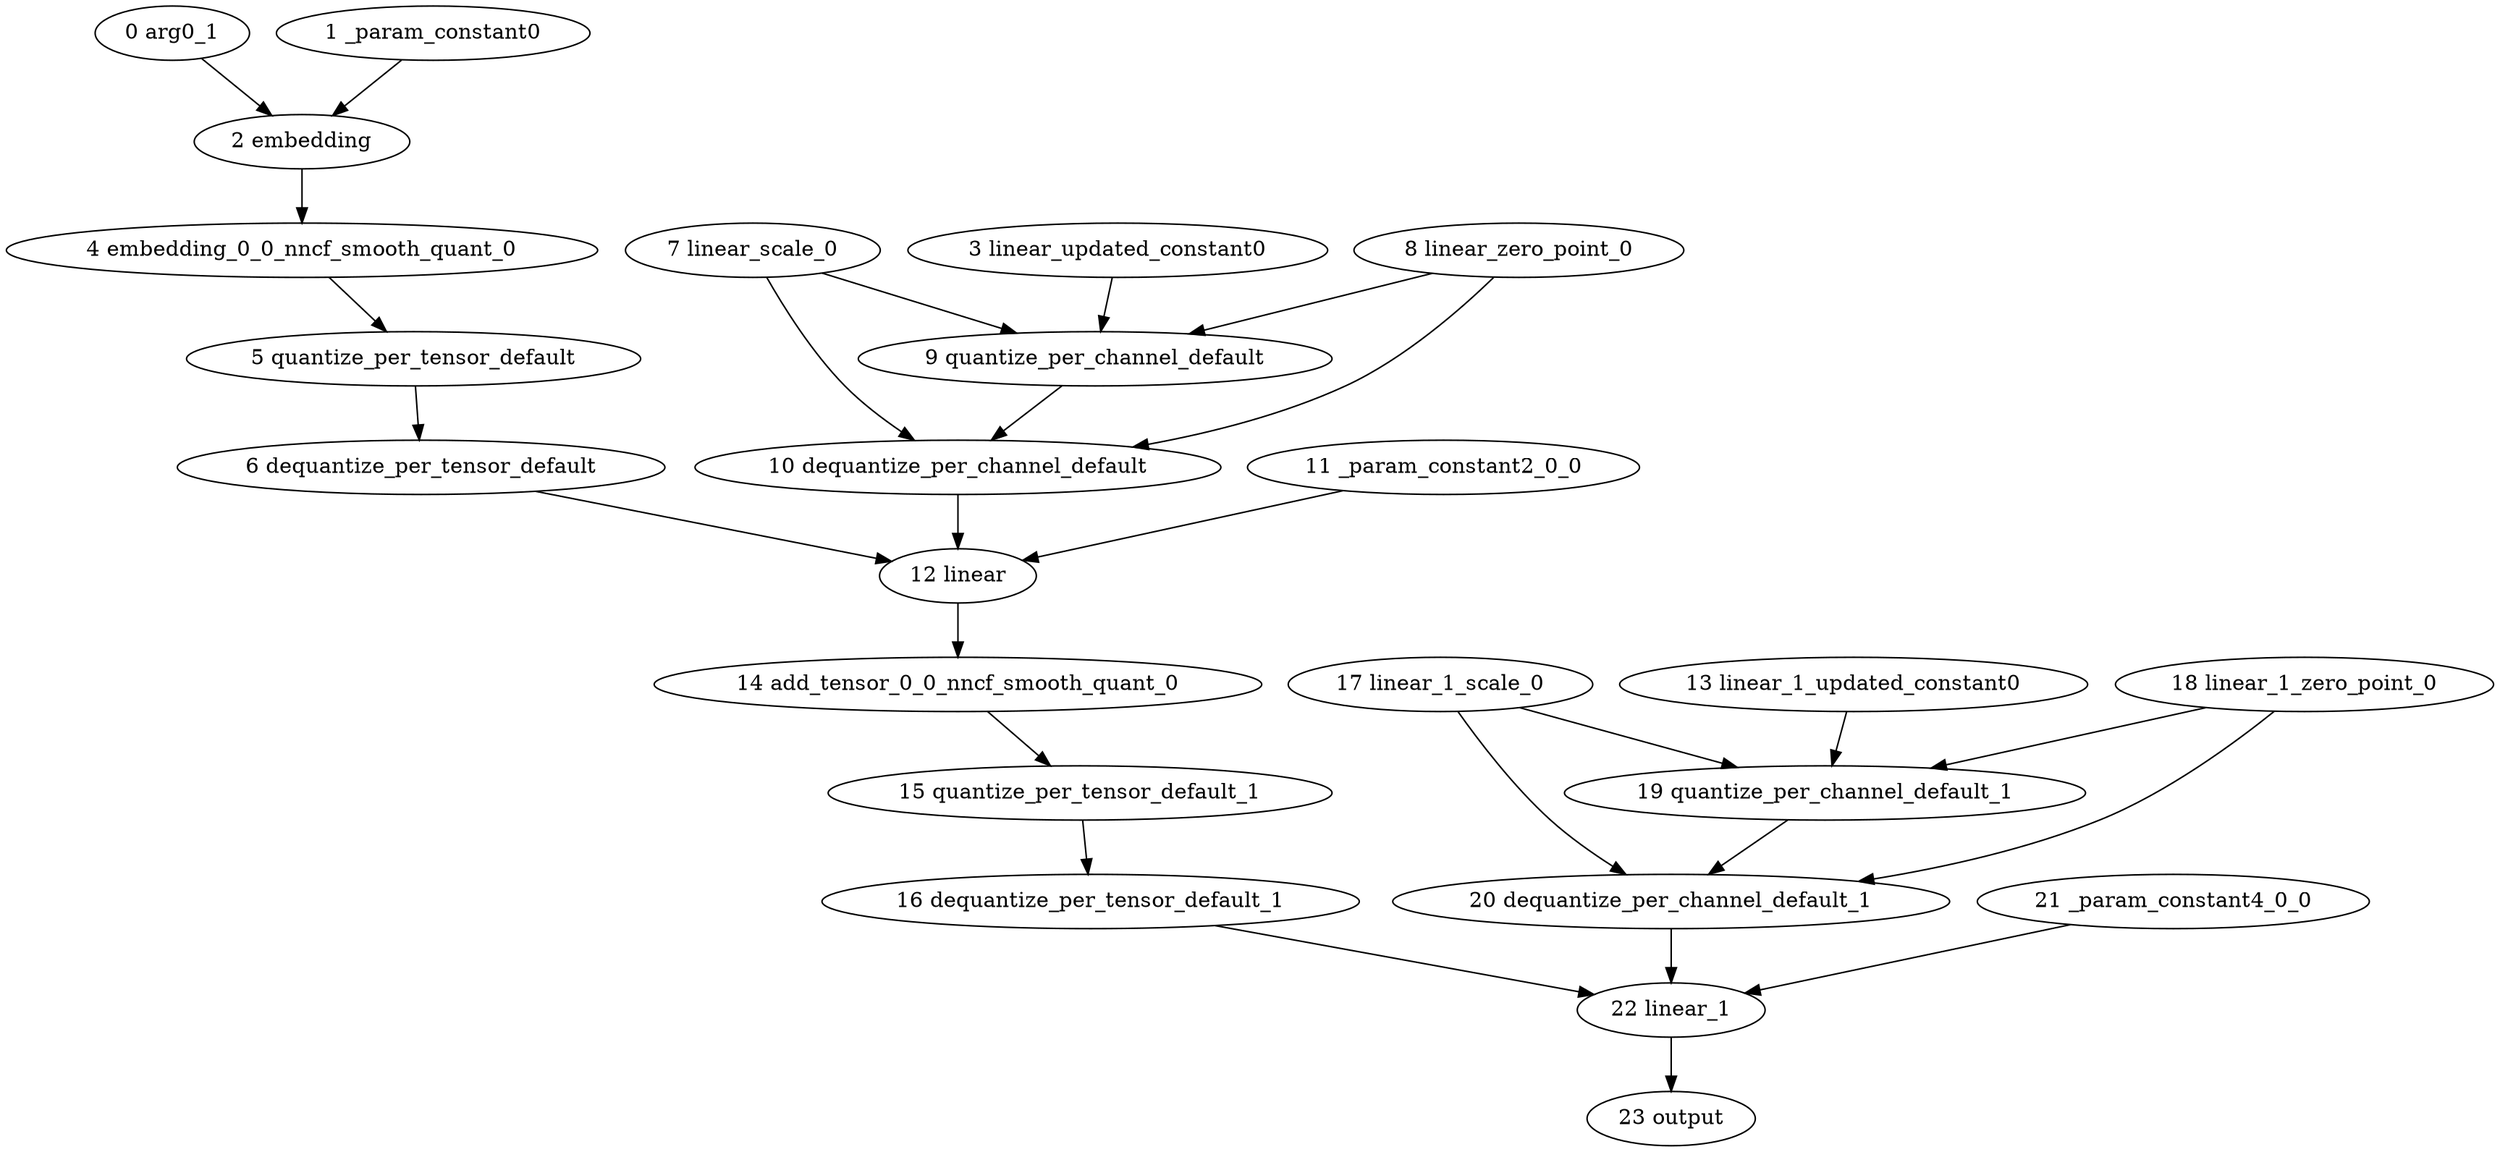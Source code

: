 strict digraph  {
"0 arg0_1" [id=0, type=input];
"1 _param_constant0" [id=1, type=get_attr];
"2 embedding" [id=2, type=embedding];
"3 linear_updated_constant0" [id=3, type=get_attr];
"4 embedding_0_0_nncf_smooth_quant_0" [id=4, type=call_module];
"5 quantize_per_tensor_default" [id=5, type=quantize_per_tensor];
"6 dequantize_per_tensor_default" [id=6, type=dequantize_per_tensor];
"7 linear_scale_0" [id=7, type=get_attr];
"8 linear_zero_point_0" [id=8, type=get_attr];
"9 quantize_per_channel_default" [id=9, type=quantize_per_channel];
"10 dequantize_per_channel_default" [id=10, type=dequantize_per_channel];
"11 _param_constant2_0_0" [id=11, type=get_attr];
"12 linear" [id=12, type=linear];
"13 linear_1_updated_constant0" [id=13, type=get_attr];
"14 add_tensor_0_0_nncf_smooth_quant_0" [id=14, type=call_module];
"15 quantize_per_tensor_default_1" [id=15, type=quantize_per_tensor];
"16 dequantize_per_tensor_default_1" [id=16, type=dequantize_per_tensor];
"17 linear_1_scale_0" [id=17, type=get_attr];
"18 linear_1_zero_point_0" [id=18, type=get_attr];
"19 quantize_per_channel_default_1" [id=19, type=quantize_per_channel];
"20 dequantize_per_channel_default_1" [id=20, type=dequantize_per_channel];
"21 _param_constant4_0_0" [id=21, type=get_attr];
"22 linear_1" [id=22, type=linear];
"23 output" [id=23, type=output];
"0 arg0_1" -> "2 embedding";
"1 _param_constant0" -> "2 embedding";
"2 embedding" -> "4 embedding_0_0_nncf_smooth_quant_0";
"3 linear_updated_constant0" -> "9 quantize_per_channel_default";
"4 embedding_0_0_nncf_smooth_quant_0" -> "5 quantize_per_tensor_default";
"5 quantize_per_tensor_default" -> "6 dequantize_per_tensor_default";
"6 dequantize_per_tensor_default" -> "12 linear";
"7 linear_scale_0" -> "9 quantize_per_channel_default";
"7 linear_scale_0" -> "10 dequantize_per_channel_default";
"8 linear_zero_point_0" -> "9 quantize_per_channel_default";
"8 linear_zero_point_0" -> "10 dequantize_per_channel_default";
"9 quantize_per_channel_default" -> "10 dequantize_per_channel_default";
"10 dequantize_per_channel_default" -> "12 linear";
"11 _param_constant2_0_0" -> "12 linear";
"12 linear" -> "14 add_tensor_0_0_nncf_smooth_quant_0";
"13 linear_1_updated_constant0" -> "19 quantize_per_channel_default_1";
"14 add_tensor_0_0_nncf_smooth_quant_0" -> "15 quantize_per_tensor_default_1";
"15 quantize_per_tensor_default_1" -> "16 dequantize_per_tensor_default_1";
"16 dequantize_per_tensor_default_1" -> "22 linear_1";
"17 linear_1_scale_0" -> "19 quantize_per_channel_default_1";
"17 linear_1_scale_0" -> "20 dequantize_per_channel_default_1";
"18 linear_1_zero_point_0" -> "19 quantize_per_channel_default_1";
"18 linear_1_zero_point_0" -> "20 dequantize_per_channel_default_1";
"19 quantize_per_channel_default_1" -> "20 dequantize_per_channel_default_1";
"20 dequantize_per_channel_default_1" -> "22 linear_1";
"21 _param_constant4_0_0" -> "22 linear_1";
"22 linear_1" -> "23 output";
}
